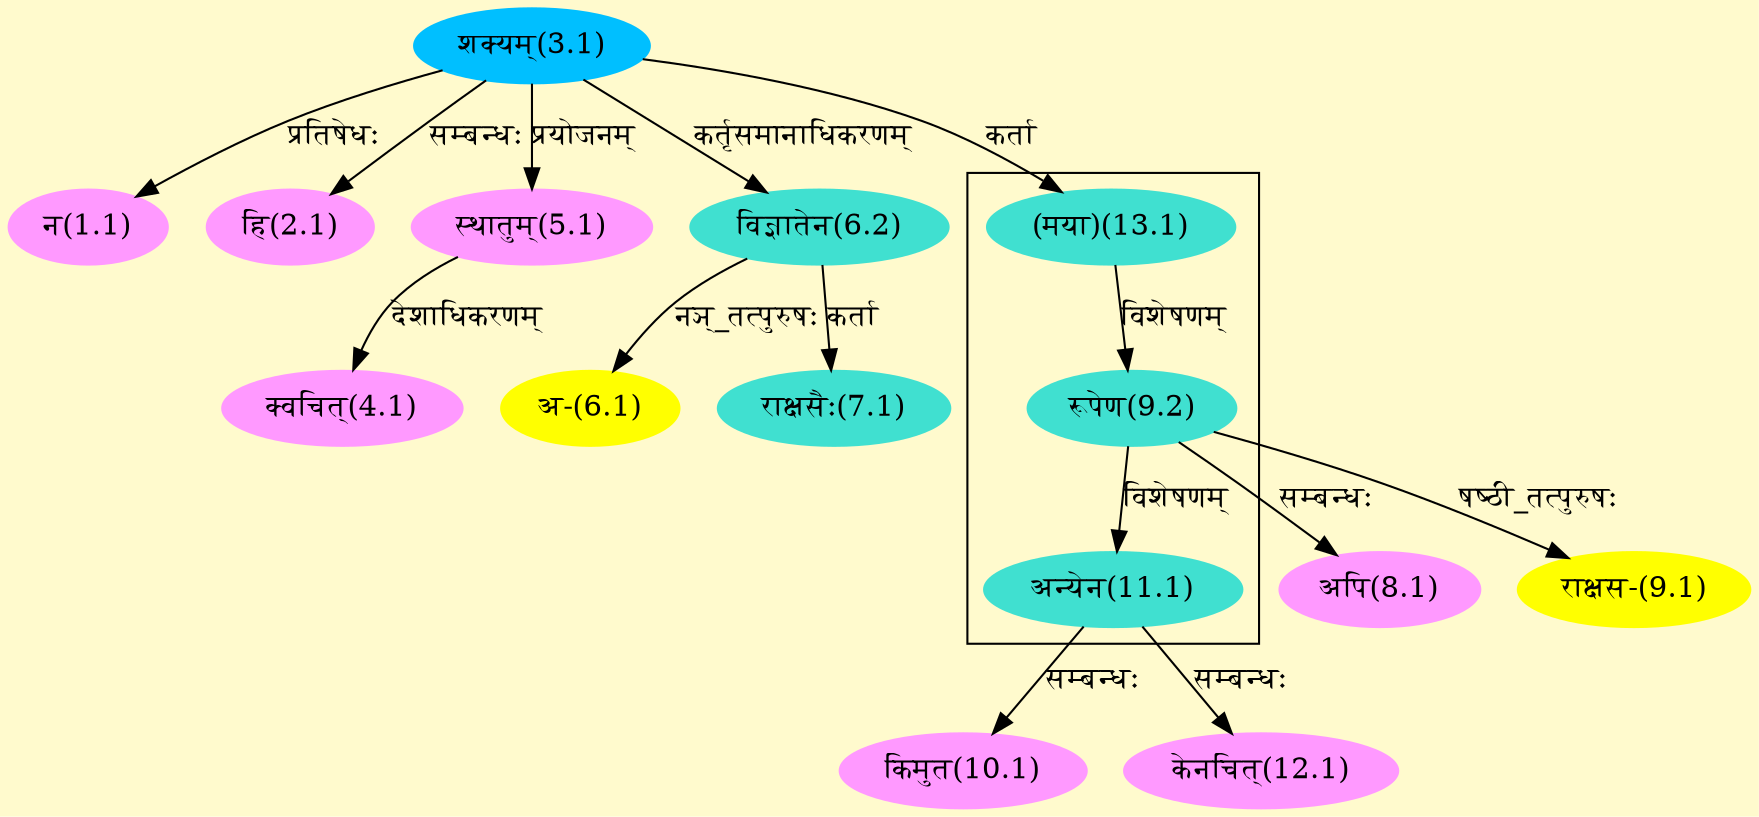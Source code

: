 digraph G{
rankdir=BT;
 compound=true;
 bgcolor="lemonchiffon1";

subgraph cluster_1{
Node9_2 [style=filled, color="#40E0D0" label = "रूपेण(9.2)"]
Node13_1 [style=filled, color="#40E0D0" label = "(मया)(13.1)"]
Node11_1 [style=filled, color="#40E0D0" label = "अन्येन(11.1)"]

}
Node1_1 [style=filled, color="#FF99FF" label = "न(1.1)"]
Node3_1 [style=filled, color="#00BFFF" label = "शक्यम्(3.1)"]
Node2_1 [style=filled, color="#FF99FF" label = "हि(2.1)"]
Node4_1 [style=filled, color="#FF99FF" label = "क्वचित्(4.1)"]
Node5_1 [style=filled, color="#FF99FF" label = "स्थातुम्(5.1)"]
Node6_1 [style=filled, color="#FFFF00" label = "अ-(6.1)"]
Node6_2 [style=filled, color="#40E0D0" label = "विज्ञातेन(6.2)"]
Node7_1 [style=filled, color="#40E0D0" label = "राक्षसैः(7.1)"]
Node8_1 [style=filled, color="#FF99FF" label = "अपि(8.1)"]
Node9_2 [style=filled, color="#40E0D0" label = "रूपेण(9.2)"]
Node9_1 [style=filled, color="#FFFF00" label = "राक्षस-(9.1)"]
Node10_1 [style=filled, color="#FF99FF" label = "किमुत(10.1)"]
Node11_1 [style=filled, color="#40E0D0" label = "अन्येन(11.1)"]
Node12_1 [style=filled, color="#FF99FF" label = "केनचित्(12.1)"]
Node13_1 [style=filled, color="#40E0D0" label = "(मया)(13.1)"]
/* Start of Relations section */

Node1_1 -> Node3_1 [  label="प्रतिषेधः"  dir="back" ]
Node2_1 -> Node3_1 [  label="सम्बन्धः"  dir="back" ]
Node4_1 -> Node5_1 [  label="देशाधिकरणम्"  dir="back" ]
Node5_1 -> Node3_1 [  label="प्रयोजनम्"  dir="back" ]
Node6_1 -> Node6_2 [  label="नञ्_तत्पुरुषः"  dir="back" ]
Node6_2 -> Node3_1 [  label="कर्तृसमानाधिकरणम्"  dir="back" ]
Node7_1 -> Node6_2 [  label="कर्ता"  dir="back" ]
Node8_1 -> Node9_2 [  label="सम्बन्धः"  dir="back" ]
Node9_1 -> Node9_2 [  label="षष्ठी_तत्पुरुषः"  dir="back" ]
Node9_2 -> Node13_1 [  label="विशेषणम्"  dir="back" ]
Node10_1 -> Node11_1 [  label="सम्बन्धः"  dir="back" ]
Node11_1 -> Node9_2 [  label="विशेषणम्"  dir="back" ]
Node12_1 -> Node11_1 [  label="सम्बन्धः"  dir="back" ]
Node13_1 -> Node3_1 [  label="कर्ता"  dir="back" ]
}

